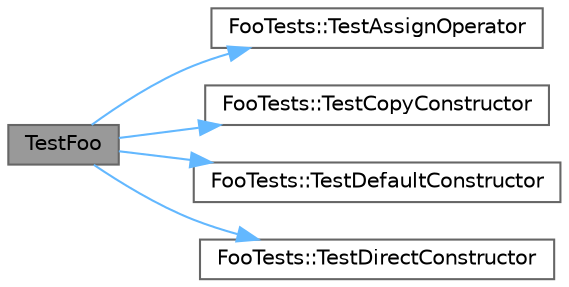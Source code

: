 digraph "TestFoo"
{
 // LATEX_PDF_SIZE
  bgcolor="transparent";
  edge [fontname=Helvetica,fontsize=10,labelfontname=Helvetica,labelfontsize=10];
  node [fontname=Helvetica,fontsize=10,shape=box,height=0.2,width=0.4];
  rankdir="LR";
  Node1 [id="Node000001",label="TestFoo",height=0.2,width=0.4,color="gray40", fillcolor="grey60", style="filled", fontcolor="black",tooltip=" "];
  Node1 -> Node2 [id="edge1_Node000001_Node000002",color="steelblue1",style="solid",tooltip=" "];
  Node2 [id="Node000002",label="FooTests::TestAssignOperator",height=0.2,width=0.4,color="grey40", fillcolor="white", style="filled",URL="$namespace_foo_tests.html#a49fe44f3c7e9f2144cfd4c6eca56a062",tooltip=" "];
  Node1 -> Node3 [id="edge2_Node000001_Node000003",color="steelblue1",style="solid",tooltip=" "];
  Node3 [id="Node000003",label="FooTests::TestCopyConstructor",height=0.2,width=0.4,color="grey40", fillcolor="white", style="filled",URL="$namespace_foo_tests.html#a32571a77fe4caa4ebc3a2dc47ff69b96",tooltip=" "];
  Node1 -> Node4 [id="edge3_Node000001_Node000004",color="steelblue1",style="solid",tooltip=" "];
  Node4 [id="Node000004",label="FooTests::TestDefaultConstructor",height=0.2,width=0.4,color="grey40", fillcolor="white", style="filled",URL="$namespace_foo_tests.html#ab225453c8a96c7cdab2052c03037bc5b",tooltip=" "];
  Node1 -> Node5 [id="edge4_Node000001_Node000005",color="steelblue1",style="solid",tooltip=" "];
  Node5 [id="Node000005",label="FooTests::TestDirectConstructor",height=0.2,width=0.4,color="grey40", fillcolor="white", style="filled",URL="$namespace_foo_tests.html#a8e775848dab915f959fad81dccb7b35c",tooltip=" "];
}
